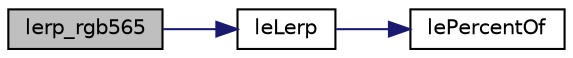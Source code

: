 digraph "lerp_rgb565"
{
 // LATEX_PDF_SIZE
  edge [fontname="Helvetica",fontsize="10",labelfontname="Helvetica",labelfontsize="10"];
  node [fontname="Helvetica",fontsize="10",shape=record];
  rankdir="LR";
  Node1 [label="lerp_rgb565",height=0.2,width=0.4,color="black", fillcolor="grey75", style="filled", fontcolor="black",tooltip=" "];
  Node1 -> Node2 [color="midnightblue",fontsize="10",style="solid",fontname="Helvetica"];
  Node2 [label="leLerp",height=0.2,width=0.4,color="black", fillcolor="white", style="filled",URL="$legato__math_8c.html#a0ae4ff7cc3174a0c39976874a180e263",tooltip=" "];
  Node2 -> Node3 [color="midnightblue",fontsize="10",style="solid",fontname="Helvetica"];
  Node3 [label="lePercentOf",height=0.2,width=0.4,color="black", fillcolor="white", style="filled",URL="$legato__math_8c.html#ae238ed9879981ecead3774ac347b1e38",tooltip=" "];
}
